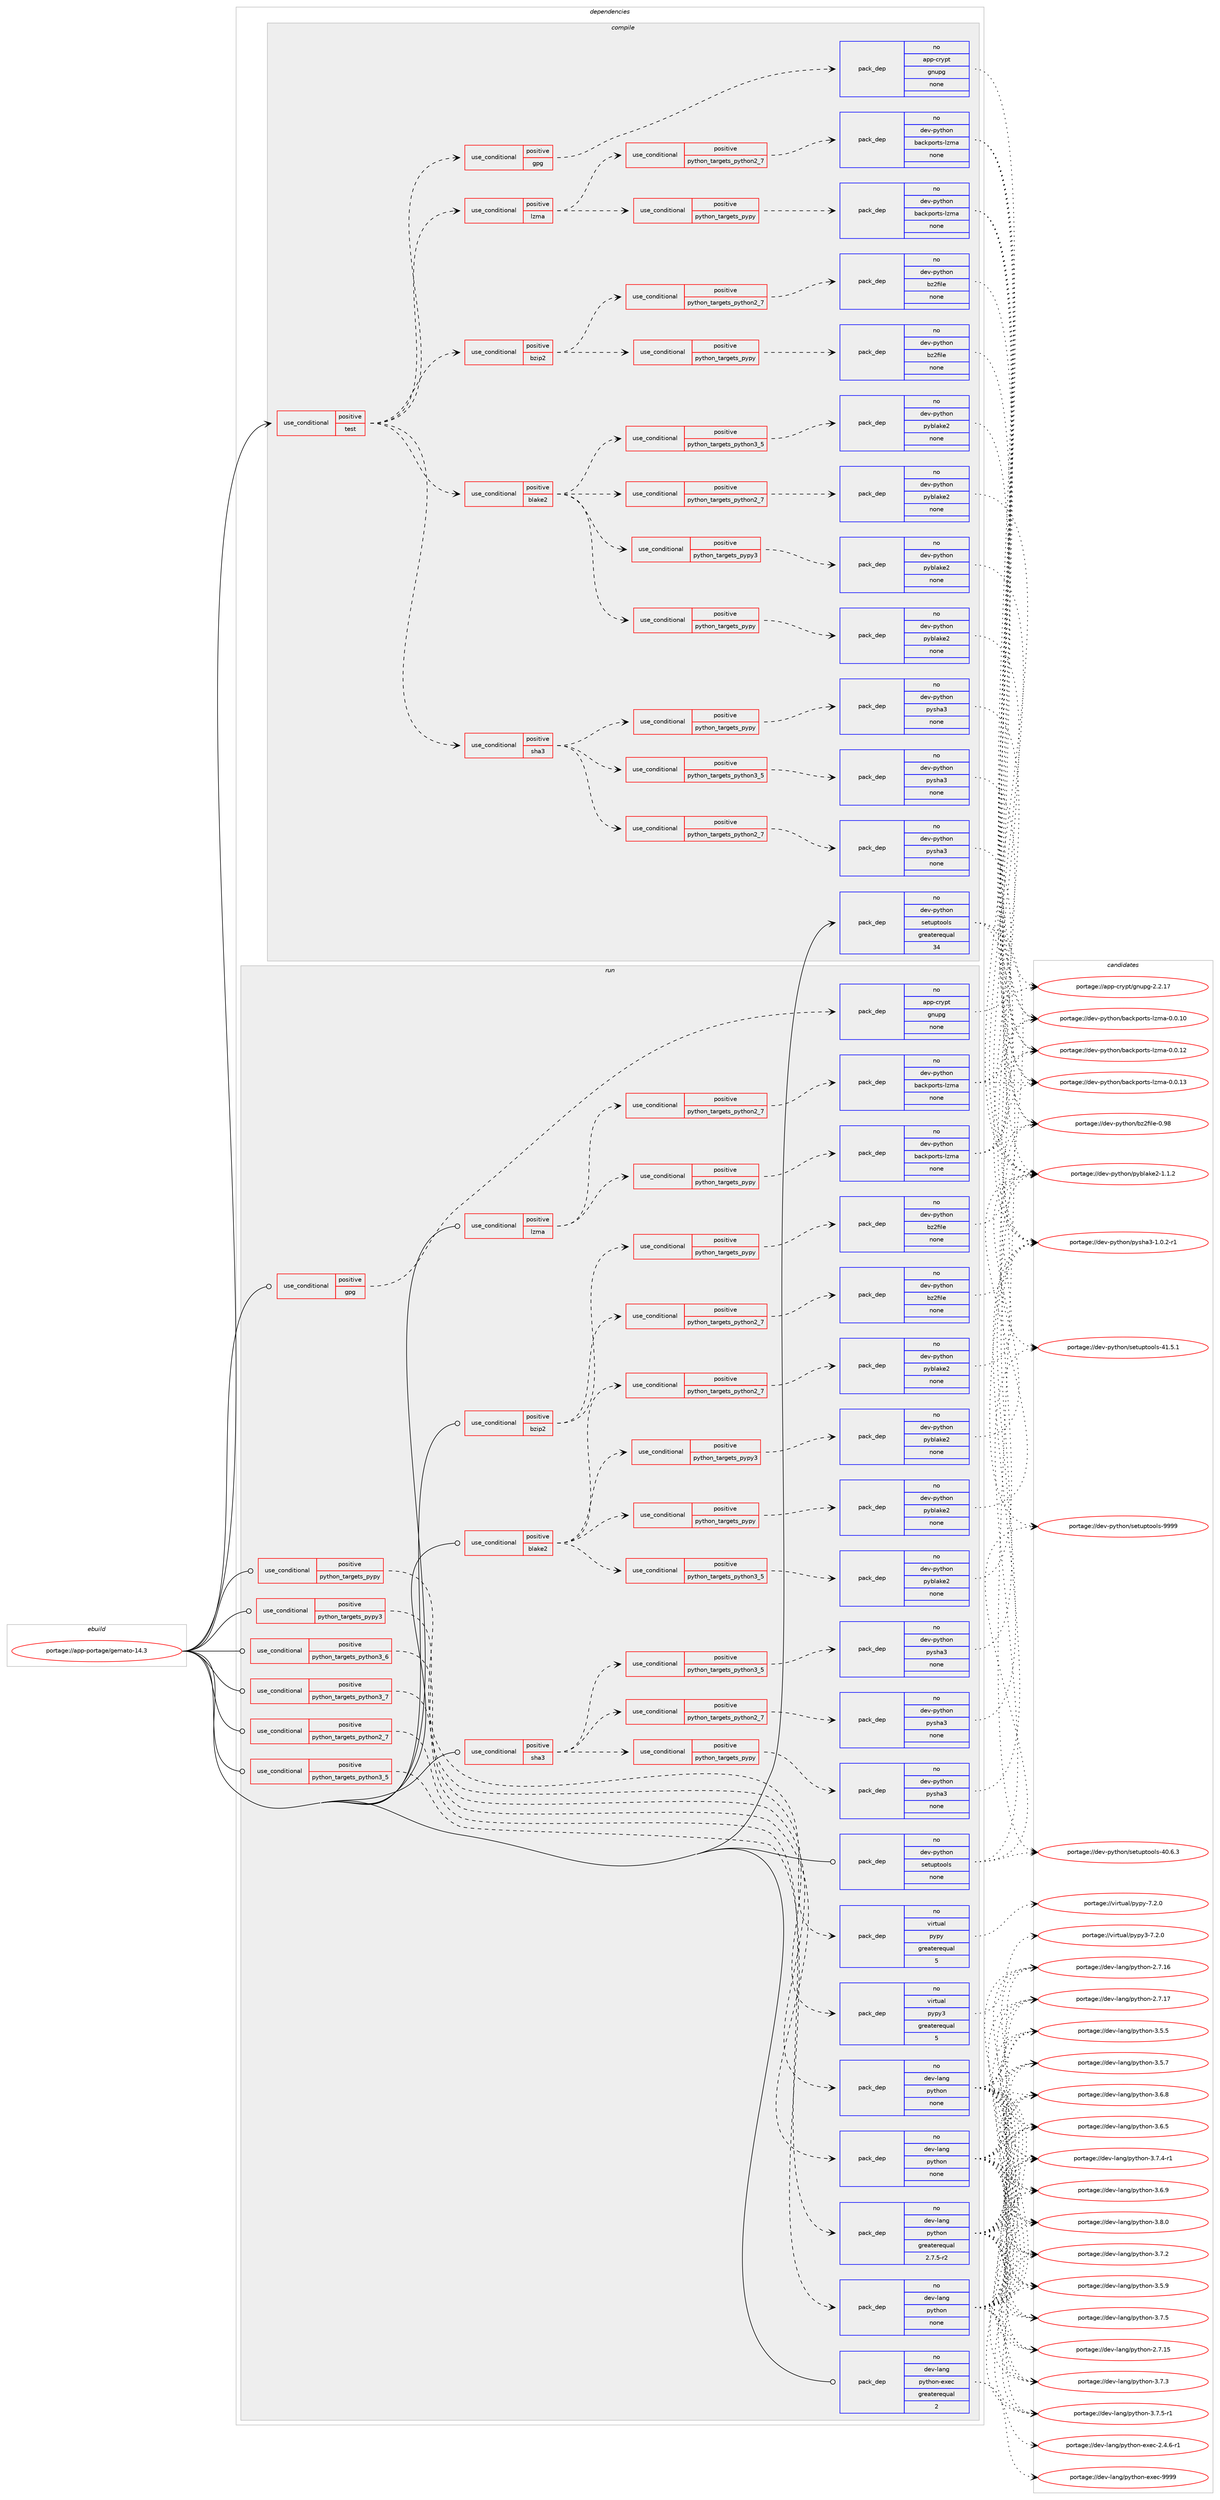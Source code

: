 digraph prolog {

# *************
# Graph options
# *************

newrank=true;
concentrate=true;
compound=true;
graph [rankdir=LR,fontname=Helvetica,fontsize=10,ranksep=1.5];#, ranksep=2.5, nodesep=0.2];
edge  [arrowhead=vee];
node  [fontname=Helvetica,fontsize=10];

# **********
# The ebuild
# **********

subgraph cluster_leftcol {
color=gray;
rank=same;
label=<<i>ebuild</i>>;
id [label="portage://app-portage/gemato-14.3", color=red, width=4, href="../app-portage/gemato-14.3.svg"];
}

# ****************
# The dependencies
# ****************

subgraph cluster_midcol {
color=gray;
label=<<i>dependencies</i>>;
subgraph cluster_compile {
fillcolor="#eeeeee";
style=filled;
label=<<i>compile</i>>;
subgraph cond10047 {
dependency41013 [label=<<TABLE BORDER="0" CELLBORDER="1" CELLSPACING="0" CELLPADDING="4"><TR><TD ROWSPAN="3" CELLPADDING="10">use_conditional</TD></TR><TR><TD>positive</TD></TR><TR><TD>test</TD></TR></TABLE>>, shape=none, color=red];
subgraph cond10048 {
dependency41014 [label=<<TABLE BORDER="0" CELLBORDER="1" CELLSPACING="0" CELLPADDING="4"><TR><TD ROWSPAN="3" CELLPADDING="10">use_conditional</TD></TR><TR><TD>positive</TD></TR><TR><TD>blake2</TD></TR></TABLE>>, shape=none, color=red];
subgraph cond10049 {
dependency41015 [label=<<TABLE BORDER="0" CELLBORDER="1" CELLSPACING="0" CELLPADDING="4"><TR><TD ROWSPAN="3" CELLPADDING="10">use_conditional</TD></TR><TR><TD>positive</TD></TR><TR><TD>python_targets_pypy</TD></TR></TABLE>>, shape=none, color=red];
subgraph pack30285 {
dependency41016 [label=<<TABLE BORDER="0" CELLBORDER="1" CELLSPACING="0" CELLPADDING="4" WIDTH="220"><TR><TD ROWSPAN="6" CELLPADDING="30">pack_dep</TD></TR><TR><TD WIDTH="110">no</TD></TR><TR><TD>dev-python</TD></TR><TR><TD>pyblake2</TD></TR><TR><TD>none</TD></TR><TR><TD></TD></TR></TABLE>>, shape=none, color=blue];
}
dependency41015:e -> dependency41016:w [weight=20,style="dashed",arrowhead="vee"];
}
dependency41014:e -> dependency41015:w [weight=20,style="dashed",arrowhead="vee"];
subgraph cond10050 {
dependency41017 [label=<<TABLE BORDER="0" CELLBORDER="1" CELLSPACING="0" CELLPADDING="4"><TR><TD ROWSPAN="3" CELLPADDING="10">use_conditional</TD></TR><TR><TD>positive</TD></TR><TR><TD>python_targets_pypy3</TD></TR></TABLE>>, shape=none, color=red];
subgraph pack30286 {
dependency41018 [label=<<TABLE BORDER="0" CELLBORDER="1" CELLSPACING="0" CELLPADDING="4" WIDTH="220"><TR><TD ROWSPAN="6" CELLPADDING="30">pack_dep</TD></TR><TR><TD WIDTH="110">no</TD></TR><TR><TD>dev-python</TD></TR><TR><TD>pyblake2</TD></TR><TR><TD>none</TD></TR><TR><TD></TD></TR></TABLE>>, shape=none, color=blue];
}
dependency41017:e -> dependency41018:w [weight=20,style="dashed",arrowhead="vee"];
}
dependency41014:e -> dependency41017:w [weight=20,style="dashed",arrowhead="vee"];
subgraph cond10051 {
dependency41019 [label=<<TABLE BORDER="0" CELLBORDER="1" CELLSPACING="0" CELLPADDING="4"><TR><TD ROWSPAN="3" CELLPADDING="10">use_conditional</TD></TR><TR><TD>positive</TD></TR><TR><TD>python_targets_python2_7</TD></TR></TABLE>>, shape=none, color=red];
subgraph pack30287 {
dependency41020 [label=<<TABLE BORDER="0" CELLBORDER="1" CELLSPACING="0" CELLPADDING="4" WIDTH="220"><TR><TD ROWSPAN="6" CELLPADDING="30">pack_dep</TD></TR><TR><TD WIDTH="110">no</TD></TR><TR><TD>dev-python</TD></TR><TR><TD>pyblake2</TD></TR><TR><TD>none</TD></TR><TR><TD></TD></TR></TABLE>>, shape=none, color=blue];
}
dependency41019:e -> dependency41020:w [weight=20,style="dashed",arrowhead="vee"];
}
dependency41014:e -> dependency41019:w [weight=20,style="dashed",arrowhead="vee"];
subgraph cond10052 {
dependency41021 [label=<<TABLE BORDER="0" CELLBORDER="1" CELLSPACING="0" CELLPADDING="4"><TR><TD ROWSPAN="3" CELLPADDING="10">use_conditional</TD></TR><TR><TD>positive</TD></TR><TR><TD>python_targets_python3_5</TD></TR></TABLE>>, shape=none, color=red];
subgraph pack30288 {
dependency41022 [label=<<TABLE BORDER="0" CELLBORDER="1" CELLSPACING="0" CELLPADDING="4" WIDTH="220"><TR><TD ROWSPAN="6" CELLPADDING="30">pack_dep</TD></TR><TR><TD WIDTH="110">no</TD></TR><TR><TD>dev-python</TD></TR><TR><TD>pyblake2</TD></TR><TR><TD>none</TD></TR><TR><TD></TD></TR></TABLE>>, shape=none, color=blue];
}
dependency41021:e -> dependency41022:w [weight=20,style="dashed",arrowhead="vee"];
}
dependency41014:e -> dependency41021:w [weight=20,style="dashed",arrowhead="vee"];
}
dependency41013:e -> dependency41014:w [weight=20,style="dashed",arrowhead="vee"];
subgraph cond10053 {
dependency41023 [label=<<TABLE BORDER="0" CELLBORDER="1" CELLSPACING="0" CELLPADDING="4"><TR><TD ROWSPAN="3" CELLPADDING="10">use_conditional</TD></TR><TR><TD>positive</TD></TR><TR><TD>bzip2</TD></TR></TABLE>>, shape=none, color=red];
subgraph cond10054 {
dependency41024 [label=<<TABLE BORDER="0" CELLBORDER="1" CELLSPACING="0" CELLPADDING="4"><TR><TD ROWSPAN="3" CELLPADDING="10">use_conditional</TD></TR><TR><TD>positive</TD></TR><TR><TD>python_targets_pypy</TD></TR></TABLE>>, shape=none, color=red];
subgraph pack30289 {
dependency41025 [label=<<TABLE BORDER="0" CELLBORDER="1" CELLSPACING="0" CELLPADDING="4" WIDTH="220"><TR><TD ROWSPAN="6" CELLPADDING="30">pack_dep</TD></TR><TR><TD WIDTH="110">no</TD></TR><TR><TD>dev-python</TD></TR><TR><TD>bz2file</TD></TR><TR><TD>none</TD></TR><TR><TD></TD></TR></TABLE>>, shape=none, color=blue];
}
dependency41024:e -> dependency41025:w [weight=20,style="dashed",arrowhead="vee"];
}
dependency41023:e -> dependency41024:w [weight=20,style="dashed",arrowhead="vee"];
subgraph cond10055 {
dependency41026 [label=<<TABLE BORDER="0" CELLBORDER="1" CELLSPACING="0" CELLPADDING="4"><TR><TD ROWSPAN="3" CELLPADDING="10">use_conditional</TD></TR><TR><TD>positive</TD></TR><TR><TD>python_targets_python2_7</TD></TR></TABLE>>, shape=none, color=red];
subgraph pack30290 {
dependency41027 [label=<<TABLE BORDER="0" CELLBORDER="1" CELLSPACING="0" CELLPADDING="4" WIDTH="220"><TR><TD ROWSPAN="6" CELLPADDING="30">pack_dep</TD></TR><TR><TD WIDTH="110">no</TD></TR><TR><TD>dev-python</TD></TR><TR><TD>bz2file</TD></TR><TR><TD>none</TD></TR><TR><TD></TD></TR></TABLE>>, shape=none, color=blue];
}
dependency41026:e -> dependency41027:w [weight=20,style="dashed",arrowhead="vee"];
}
dependency41023:e -> dependency41026:w [weight=20,style="dashed",arrowhead="vee"];
}
dependency41013:e -> dependency41023:w [weight=20,style="dashed",arrowhead="vee"];
subgraph cond10056 {
dependency41028 [label=<<TABLE BORDER="0" CELLBORDER="1" CELLSPACING="0" CELLPADDING="4"><TR><TD ROWSPAN="3" CELLPADDING="10">use_conditional</TD></TR><TR><TD>positive</TD></TR><TR><TD>gpg</TD></TR></TABLE>>, shape=none, color=red];
subgraph pack30291 {
dependency41029 [label=<<TABLE BORDER="0" CELLBORDER="1" CELLSPACING="0" CELLPADDING="4" WIDTH="220"><TR><TD ROWSPAN="6" CELLPADDING="30">pack_dep</TD></TR><TR><TD WIDTH="110">no</TD></TR><TR><TD>app-crypt</TD></TR><TR><TD>gnupg</TD></TR><TR><TD>none</TD></TR><TR><TD></TD></TR></TABLE>>, shape=none, color=blue];
}
dependency41028:e -> dependency41029:w [weight=20,style="dashed",arrowhead="vee"];
}
dependency41013:e -> dependency41028:w [weight=20,style="dashed",arrowhead="vee"];
subgraph cond10057 {
dependency41030 [label=<<TABLE BORDER="0" CELLBORDER="1" CELLSPACING="0" CELLPADDING="4"><TR><TD ROWSPAN="3" CELLPADDING="10">use_conditional</TD></TR><TR><TD>positive</TD></TR><TR><TD>lzma</TD></TR></TABLE>>, shape=none, color=red];
subgraph cond10058 {
dependency41031 [label=<<TABLE BORDER="0" CELLBORDER="1" CELLSPACING="0" CELLPADDING="4"><TR><TD ROWSPAN="3" CELLPADDING="10">use_conditional</TD></TR><TR><TD>positive</TD></TR><TR><TD>python_targets_pypy</TD></TR></TABLE>>, shape=none, color=red];
subgraph pack30292 {
dependency41032 [label=<<TABLE BORDER="0" CELLBORDER="1" CELLSPACING="0" CELLPADDING="4" WIDTH="220"><TR><TD ROWSPAN="6" CELLPADDING="30">pack_dep</TD></TR><TR><TD WIDTH="110">no</TD></TR><TR><TD>dev-python</TD></TR><TR><TD>backports-lzma</TD></TR><TR><TD>none</TD></TR><TR><TD></TD></TR></TABLE>>, shape=none, color=blue];
}
dependency41031:e -> dependency41032:w [weight=20,style="dashed",arrowhead="vee"];
}
dependency41030:e -> dependency41031:w [weight=20,style="dashed",arrowhead="vee"];
subgraph cond10059 {
dependency41033 [label=<<TABLE BORDER="0" CELLBORDER="1" CELLSPACING="0" CELLPADDING="4"><TR><TD ROWSPAN="3" CELLPADDING="10">use_conditional</TD></TR><TR><TD>positive</TD></TR><TR><TD>python_targets_python2_7</TD></TR></TABLE>>, shape=none, color=red];
subgraph pack30293 {
dependency41034 [label=<<TABLE BORDER="0" CELLBORDER="1" CELLSPACING="0" CELLPADDING="4" WIDTH="220"><TR><TD ROWSPAN="6" CELLPADDING="30">pack_dep</TD></TR><TR><TD WIDTH="110">no</TD></TR><TR><TD>dev-python</TD></TR><TR><TD>backports-lzma</TD></TR><TR><TD>none</TD></TR><TR><TD></TD></TR></TABLE>>, shape=none, color=blue];
}
dependency41033:e -> dependency41034:w [weight=20,style="dashed",arrowhead="vee"];
}
dependency41030:e -> dependency41033:w [weight=20,style="dashed",arrowhead="vee"];
}
dependency41013:e -> dependency41030:w [weight=20,style="dashed",arrowhead="vee"];
subgraph cond10060 {
dependency41035 [label=<<TABLE BORDER="0" CELLBORDER="1" CELLSPACING="0" CELLPADDING="4"><TR><TD ROWSPAN="3" CELLPADDING="10">use_conditional</TD></TR><TR><TD>positive</TD></TR><TR><TD>sha3</TD></TR></TABLE>>, shape=none, color=red];
subgraph cond10061 {
dependency41036 [label=<<TABLE BORDER="0" CELLBORDER="1" CELLSPACING="0" CELLPADDING="4"><TR><TD ROWSPAN="3" CELLPADDING="10">use_conditional</TD></TR><TR><TD>positive</TD></TR><TR><TD>python_targets_pypy</TD></TR></TABLE>>, shape=none, color=red];
subgraph pack30294 {
dependency41037 [label=<<TABLE BORDER="0" CELLBORDER="1" CELLSPACING="0" CELLPADDING="4" WIDTH="220"><TR><TD ROWSPAN="6" CELLPADDING="30">pack_dep</TD></TR><TR><TD WIDTH="110">no</TD></TR><TR><TD>dev-python</TD></TR><TR><TD>pysha3</TD></TR><TR><TD>none</TD></TR><TR><TD></TD></TR></TABLE>>, shape=none, color=blue];
}
dependency41036:e -> dependency41037:w [weight=20,style="dashed",arrowhead="vee"];
}
dependency41035:e -> dependency41036:w [weight=20,style="dashed",arrowhead="vee"];
subgraph cond10062 {
dependency41038 [label=<<TABLE BORDER="0" CELLBORDER="1" CELLSPACING="0" CELLPADDING="4"><TR><TD ROWSPAN="3" CELLPADDING="10">use_conditional</TD></TR><TR><TD>positive</TD></TR><TR><TD>python_targets_python2_7</TD></TR></TABLE>>, shape=none, color=red];
subgraph pack30295 {
dependency41039 [label=<<TABLE BORDER="0" CELLBORDER="1" CELLSPACING="0" CELLPADDING="4" WIDTH="220"><TR><TD ROWSPAN="6" CELLPADDING="30">pack_dep</TD></TR><TR><TD WIDTH="110">no</TD></TR><TR><TD>dev-python</TD></TR><TR><TD>pysha3</TD></TR><TR><TD>none</TD></TR><TR><TD></TD></TR></TABLE>>, shape=none, color=blue];
}
dependency41038:e -> dependency41039:w [weight=20,style="dashed",arrowhead="vee"];
}
dependency41035:e -> dependency41038:w [weight=20,style="dashed",arrowhead="vee"];
subgraph cond10063 {
dependency41040 [label=<<TABLE BORDER="0" CELLBORDER="1" CELLSPACING="0" CELLPADDING="4"><TR><TD ROWSPAN="3" CELLPADDING="10">use_conditional</TD></TR><TR><TD>positive</TD></TR><TR><TD>python_targets_python3_5</TD></TR></TABLE>>, shape=none, color=red];
subgraph pack30296 {
dependency41041 [label=<<TABLE BORDER="0" CELLBORDER="1" CELLSPACING="0" CELLPADDING="4" WIDTH="220"><TR><TD ROWSPAN="6" CELLPADDING="30">pack_dep</TD></TR><TR><TD WIDTH="110">no</TD></TR><TR><TD>dev-python</TD></TR><TR><TD>pysha3</TD></TR><TR><TD>none</TD></TR><TR><TD></TD></TR></TABLE>>, shape=none, color=blue];
}
dependency41040:e -> dependency41041:w [weight=20,style="dashed",arrowhead="vee"];
}
dependency41035:e -> dependency41040:w [weight=20,style="dashed",arrowhead="vee"];
}
dependency41013:e -> dependency41035:w [weight=20,style="dashed",arrowhead="vee"];
}
id:e -> dependency41013:w [weight=20,style="solid",arrowhead="vee"];
subgraph pack30297 {
dependency41042 [label=<<TABLE BORDER="0" CELLBORDER="1" CELLSPACING="0" CELLPADDING="4" WIDTH="220"><TR><TD ROWSPAN="6" CELLPADDING="30">pack_dep</TD></TR><TR><TD WIDTH="110">no</TD></TR><TR><TD>dev-python</TD></TR><TR><TD>setuptools</TD></TR><TR><TD>greaterequal</TD></TR><TR><TD>34</TD></TR></TABLE>>, shape=none, color=blue];
}
id:e -> dependency41042:w [weight=20,style="solid",arrowhead="vee"];
}
subgraph cluster_compileandrun {
fillcolor="#eeeeee";
style=filled;
label=<<i>compile and run</i>>;
}
subgraph cluster_run {
fillcolor="#eeeeee";
style=filled;
label=<<i>run</i>>;
subgraph cond10064 {
dependency41043 [label=<<TABLE BORDER="0" CELLBORDER="1" CELLSPACING="0" CELLPADDING="4"><TR><TD ROWSPAN="3" CELLPADDING="10">use_conditional</TD></TR><TR><TD>positive</TD></TR><TR><TD>blake2</TD></TR></TABLE>>, shape=none, color=red];
subgraph cond10065 {
dependency41044 [label=<<TABLE BORDER="0" CELLBORDER="1" CELLSPACING="0" CELLPADDING="4"><TR><TD ROWSPAN="3" CELLPADDING="10">use_conditional</TD></TR><TR><TD>positive</TD></TR><TR><TD>python_targets_pypy</TD></TR></TABLE>>, shape=none, color=red];
subgraph pack30298 {
dependency41045 [label=<<TABLE BORDER="0" CELLBORDER="1" CELLSPACING="0" CELLPADDING="4" WIDTH="220"><TR><TD ROWSPAN="6" CELLPADDING="30">pack_dep</TD></TR><TR><TD WIDTH="110">no</TD></TR><TR><TD>dev-python</TD></TR><TR><TD>pyblake2</TD></TR><TR><TD>none</TD></TR><TR><TD></TD></TR></TABLE>>, shape=none, color=blue];
}
dependency41044:e -> dependency41045:w [weight=20,style="dashed",arrowhead="vee"];
}
dependency41043:e -> dependency41044:w [weight=20,style="dashed",arrowhead="vee"];
subgraph cond10066 {
dependency41046 [label=<<TABLE BORDER="0" CELLBORDER="1" CELLSPACING="0" CELLPADDING="4"><TR><TD ROWSPAN="3" CELLPADDING="10">use_conditional</TD></TR><TR><TD>positive</TD></TR><TR><TD>python_targets_pypy3</TD></TR></TABLE>>, shape=none, color=red];
subgraph pack30299 {
dependency41047 [label=<<TABLE BORDER="0" CELLBORDER="1" CELLSPACING="0" CELLPADDING="4" WIDTH="220"><TR><TD ROWSPAN="6" CELLPADDING="30">pack_dep</TD></TR><TR><TD WIDTH="110">no</TD></TR><TR><TD>dev-python</TD></TR><TR><TD>pyblake2</TD></TR><TR><TD>none</TD></TR><TR><TD></TD></TR></TABLE>>, shape=none, color=blue];
}
dependency41046:e -> dependency41047:w [weight=20,style="dashed",arrowhead="vee"];
}
dependency41043:e -> dependency41046:w [weight=20,style="dashed",arrowhead="vee"];
subgraph cond10067 {
dependency41048 [label=<<TABLE BORDER="0" CELLBORDER="1" CELLSPACING="0" CELLPADDING="4"><TR><TD ROWSPAN="3" CELLPADDING="10">use_conditional</TD></TR><TR><TD>positive</TD></TR><TR><TD>python_targets_python2_7</TD></TR></TABLE>>, shape=none, color=red];
subgraph pack30300 {
dependency41049 [label=<<TABLE BORDER="0" CELLBORDER="1" CELLSPACING="0" CELLPADDING="4" WIDTH="220"><TR><TD ROWSPAN="6" CELLPADDING="30">pack_dep</TD></TR><TR><TD WIDTH="110">no</TD></TR><TR><TD>dev-python</TD></TR><TR><TD>pyblake2</TD></TR><TR><TD>none</TD></TR><TR><TD></TD></TR></TABLE>>, shape=none, color=blue];
}
dependency41048:e -> dependency41049:w [weight=20,style="dashed",arrowhead="vee"];
}
dependency41043:e -> dependency41048:w [weight=20,style="dashed",arrowhead="vee"];
subgraph cond10068 {
dependency41050 [label=<<TABLE BORDER="0" CELLBORDER="1" CELLSPACING="0" CELLPADDING="4"><TR><TD ROWSPAN="3" CELLPADDING="10">use_conditional</TD></TR><TR><TD>positive</TD></TR><TR><TD>python_targets_python3_5</TD></TR></TABLE>>, shape=none, color=red];
subgraph pack30301 {
dependency41051 [label=<<TABLE BORDER="0" CELLBORDER="1" CELLSPACING="0" CELLPADDING="4" WIDTH="220"><TR><TD ROWSPAN="6" CELLPADDING="30">pack_dep</TD></TR><TR><TD WIDTH="110">no</TD></TR><TR><TD>dev-python</TD></TR><TR><TD>pyblake2</TD></TR><TR><TD>none</TD></TR><TR><TD></TD></TR></TABLE>>, shape=none, color=blue];
}
dependency41050:e -> dependency41051:w [weight=20,style="dashed",arrowhead="vee"];
}
dependency41043:e -> dependency41050:w [weight=20,style="dashed",arrowhead="vee"];
}
id:e -> dependency41043:w [weight=20,style="solid",arrowhead="odot"];
subgraph cond10069 {
dependency41052 [label=<<TABLE BORDER="0" CELLBORDER="1" CELLSPACING="0" CELLPADDING="4"><TR><TD ROWSPAN="3" CELLPADDING="10">use_conditional</TD></TR><TR><TD>positive</TD></TR><TR><TD>bzip2</TD></TR></TABLE>>, shape=none, color=red];
subgraph cond10070 {
dependency41053 [label=<<TABLE BORDER="0" CELLBORDER="1" CELLSPACING="0" CELLPADDING="4"><TR><TD ROWSPAN="3" CELLPADDING="10">use_conditional</TD></TR><TR><TD>positive</TD></TR><TR><TD>python_targets_pypy</TD></TR></TABLE>>, shape=none, color=red];
subgraph pack30302 {
dependency41054 [label=<<TABLE BORDER="0" CELLBORDER="1" CELLSPACING="0" CELLPADDING="4" WIDTH="220"><TR><TD ROWSPAN="6" CELLPADDING="30">pack_dep</TD></TR><TR><TD WIDTH="110">no</TD></TR><TR><TD>dev-python</TD></TR><TR><TD>bz2file</TD></TR><TR><TD>none</TD></TR><TR><TD></TD></TR></TABLE>>, shape=none, color=blue];
}
dependency41053:e -> dependency41054:w [weight=20,style="dashed",arrowhead="vee"];
}
dependency41052:e -> dependency41053:w [weight=20,style="dashed",arrowhead="vee"];
subgraph cond10071 {
dependency41055 [label=<<TABLE BORDER="0" CELLBORDER="1" CELLSPACING="0" CELLPADDING="4"><TR><TD ROWSPAN="3" CELLPADDING="10">use_conditional</TD></TR><TR><TD>positive</TD></TR><TR><TD>python_targets_python2_7</TD></TR></TABLE>>, shape=none, color=red];
subgraph pack30303 {
dependency41056 [label=<<TABLE BORDER="0" CELLBORDER="1" CELLSPACING="0" CELLPADDING="4" WIDTH="220"><TR><TD ROWSPAN="6" CELLPADDING="30">pack_dep</TD></TR><TR><TD WIDTH="110">no</TD></TR><TR><TD>dev-python</TD></TR><TR><TD>bz2file</TD></TR><TR><TD>none</TD></TR><TR><TD></TD></TR></TABLE>>, shape=none, color=blue];
}
dependency41055:e -> dependency41056:w [weight=20,style="dashed",arrowhead="vee"];
}
dependency41052:e -> dependency41055:w [weight=20,style="dashed",arrowhead="vee"];
}
id:e -> dependency41052:w [weight=20,style="solid",arrowhead="odot"];
subgraph cond10072 {
dependency41057 [label=<<TABLE BORDER="0" CELLBORDER="1" CELLSPACING="0" CELLPADDING="4"><TR><TD ROWSPAN="3" CELLPADDING="10">use_conditional</TD></TR><TR><TD>positive</TD></TR><TR><TD>gpg</TD></TR></TABLE>>, shape=none, color=red];
subgraph pack30304 {
dependency41058 [label=<<TABLE BORDER="0" CELLBORDER="1" CELLSPACING="0" CELLPADDING="4" WIDTH="220"><TR><TD ROWSPAN="6" CELLPADDING="30">pack_dep</TD></TR><TR><TD WIDTH="110">no</TD></TR><TR><TD>app-crypt</TD></TR><TR><TD>gnupg</TD></TR><TR><TD>none</TD></TR><TR><TD></TD></TR></TABLE>>, shape=none, color=blue];
}
dependency41057:e -> dependency41058:w [weight=20,style="dashed",arrowhead="vee"];
}
id:e -> dependency41057:w [weight=20,style="solid",arrowhead="odot"];
subgraph cond10073 {
dependency41059 [label=<<TABLE BORDER="0" CELLBORDER="1" CELLSPACING="0" CELLPADDING="4"><TR><TD ROWSPAN="3" CELLPADDING="10">use_conditional</TD></TR><TR><TD>positive</TD></TR><TR><TD>lzma</TD></TR></TABLE>>, shape=none, color=red];
subgraph cond10074 {
dependency41060 [label=<<TABLE BORDER="0" CELLBORDER="1" CELLSPACING="0" CELLPADDING="4"><TR><TD ROWSPAN="3" CELLPADDING="10">use_conditional</TD></TR><TR><TD>positive</TD></TR><TR><TD>python_targets_pypy</TD></TR></TABLE>>, shape=none, color=red];
subgraph pack30305 {
dependency41061 [label=<<TABLE BORDER="0" CELLBORDER="1" CELLSPACING="0" CELLPADDING="4" WIDTH="220"><TR><TD ROWSPAN="6" CELLPADDING="30">pack_dep</TD></TR><TR><TD WIDTH="110">no</TD></TR><TR><TD>dev-python</TD></TR><TR><TD>backports-lzma</TD></TR><TR><TD>none</TD></TR><TR><TD></TD></TR></TABLE>>, shape=none, color=blue];
}
dependency41060:e -> dependency41061:w [weight=20,style="dashed",arrowhead="vee"];
}
dependency41059:e -> dependency41060:w [weight=20,style="dashed",arrowhead="vee"];
subgraph cond10075 {
dependency41062 [label=<<TABLE BORDER="0" CELLBORDER="1" CELLSPACING="0" CELLPADDING="4"><TR><TD ROWSPAN="3" CELLPADDING="10">use_conditional</TD></TR><TR><TD>positive</TD></TR><TR><TD>python_targets_python2_7</TD></TR></TABLE>>, shape=none, color=red];
subgraph pack30306 {
dependency41063 [label=<<TABLE BORDER="0" CELLBORDER="1" CELLSPACING="0" CELLPADDING="4" WIDTH="220"><TR><TD ROWSPAN="6" CELLPADDING="30">pack_dep</TD></TR><TR><TD WIDTH="110">no</TD></TR><TR><TD>dev-python</TD></TR><TR><TD>backports-lzma</TD></TR><TR><TD>none</TD></TR><TR><TD></TD></TR></TABLE>>, shape=none, color=blue];
}
dependency41062:e -> dependency41063:w [weight=20,style="dashed",arrowhead="vee"];
}
dependency41059:e -> dependency41062:w [weight=20,style="dashed",arrowhead="vee"];
}
id:e -> dependency41059:w [weight=20,style="solid",arrowhead="odot"];
subgraph cond10076 {
dependency41064 [label=<<TABLE BORDER="0" CELLBORDER="1" CELLSPACING="0" CELLPADDING="4"><TR><TD ROWSPAN="3" CELLPADDING="10">use_conditional</TD></TR><TR><TD>positive</TD></TR><TR><TD>python_targets_pypy</TD></TR></TABLE>>, shape=none, color=red];
subgraph pack30307 {
dependency41065 [label=<<TABLE BORDER="0" CELLBORDER="1" CELLSPACING="0" CELLPADDING="4" WIDTH="220"><TR><TD ROWSPAN="6" CELLPADDING="30">pack_dep</TD></TR><TR><TD WIDTH="110">no</TD></TR><TR><TD>virtual</TD></TR><TR><TD>pypy</TD></TR><TR><TD>greaterequal</TD></TR><TR><TD>5</TD></TR></TABLE>>, shape=none, color=blue];
}
dependency41064:e -> dependency41065:w [weight=20,style="dashed",arrowhead="vee"];
}
id:e -> dependency41064:w [weight=20,style="solid",arrowhead="odot"];
subgraph cond10077 {
dependency41066 [label=<<TABLE BORDER="0" CELLBORDER="1" CELLSPACING="0" CELLPADDING="4"><TR><TD ROWSPAN="3" CELLPADDING="10">use_conditional</TD></TR><TR><TD>positive</TD></TR><TR><TD>python_targets_pypy3</TD></TR></TABLE>>, shape=none, color=red];
subgraph pack30308 {
dependency41067 [label=<<TABLE BORDER="0" CELLBORDER="1" CELLSPACING="0" CELLPADDING="4" WIDTH="220"><TR><TD ROWSPAN="6" CELLPADDING="30">pack_dep</TD></TR><TR><TD WIDTH="110">no</TD></TR><TR><TD>virtual</TD></TR><TR><TD>pypy3</TD></TR><TR><TD>greaterequal</TD></TR><TR><TD>5</TD></TR></TABLE>>, shape=none, color=blue];
}
dependency41066:e -> dependency41067:w [weight=20,style="dashed",arrowhead="vee"];
}
id:e -> dependency41066:w [weight=20,style="solid",arrowhead="odot"];
subgraph cond10078 {
dependency41068 [label=<<TABLE BORDER="0" CELLBORDER="1" CELLSPACING="0" CELLPADDING="4"><TR><TD ROWSPAN="3" CELLPADDING="10">use_conditional</TD></TR><TR><TD>positive</TD></TR><TR><TD>python_targets_python2_7</TD></TR></TABLE>>, shape=none, color=red];
subgraph pack30309 {
dependency41069 [label=<<TABLE BORDER="0" CELLBORDER="1" CELLSPACING="0" CELLPADDING="4" WIDTH="220"><TR><TD ROWSPAN="6" CELLPADDING="30">pack_dep</TD></TR><TR><TD WIDTH="110">no</TD></TR><TR><TD>dev-lang</TD></TR><TR><TD>python</TD></TR><TR><TD>greaterequal</TD></TR><TR><TD>2.7.5-r2</TD></TR></TABLE>>, shape=none, color=blue];
}
dependency41068:e -> dependency41069:w [weight=20,style="dashed",arrowhead="vee"];
}
id:e -> dependency41068:w [weight=20,style="solid",arrowhead="odot"];
subgraph cond10079 {
dependency41070 [label=<<TABLE BORDER="0" CELLBORDER="1" CELLSPACING="0" CELLPADDING="4"><TR><TD ROWSPAN="3" CELLPADDING="10">use_conditional</TD></TR><TR><TD>positive</TD></TR><TR><TD>python_targets_python3_5</TD></TR></TABLE>>, shape=none, color=red];
subgraph pack30310 {
dependency41071 [label=<<TABLE BORDER="0" CELLBORDER="1" CELLSPACING="0" CELLPADDING="4" WIDTH="220"><TR><TD ROWSPAN="6" CELLPADDING="30">pack_dep</TD></TR><TR><TD WIDTH="110">no</TD></TR><TR><TD>dev-lang</TD></TR><TR><TD>python</TD></TR><TR><TD>none</TD></TR><TR><TD></TD></TR></TABLE>>, shape=none, color=blue];
}
dependency41070:e -> dependency41071:w [weight=20,style="dashed",arrowhead="vee"];
}
id:e -> dependency41070:w [weight=20,style="solid",arrowhead="odot"];
subgraph cond10080 {
dependency41072 [label=<<TABLE BORDER="0" CELLBORDER="1" CELLSPACING="0" CELLPADDING="4"><TR><TD ROWSPAN="3" CELLPADDING="10">use_conditional</TD></TR><TR><TD>positive</TD></TR><TR><TD>python_targets_python3_6</TD></TR></TABLE>>, shape=none, color=red];
subgraph pack30311 {
dependency41073 [label=<<TABLE BORDER="0" CELLBORDER="1" CELLSPACING="0" CELLPADDING="4" WIDTH="220"><TR><TD ROWSPAN="6" CELLPADDING="30">pack_dep</TD></TR><TR><TD WIDTH="110">no</TD></TR><TR><TD>dev-lang</TD></TR><TR><TD>python</TD></TR><TR><TD>none</TD></TR><TR><TD></TD></TR></TABLE>>, shape=none, color=blue];
}
dependency41072:e -> dependency41073:w [weight=20,style="dashed",arrowhead="vee"];
}
id:e -> dependency41072:w [weight=20,style="solid",arrowhead="odot"];
subgraph cond10081 {
dependency41074 [label=<<TABLE BORDER="0" CELLBORDER="1" CELLSPACING="0" CELLPADDING="4"><TR><TD ROWSPAN="3" CELLPADDING="10">use_conditional</TD></TR><TR><TD>positive</TD></TR><TR><TD>python_targets_python3_7</TD></TR></TABLE>>, shape=none, color=red];
subgraph pack30312 {
dependency41075 [label=<<TABLE BORDER="0" CELLBORDER="1" CELLSPACING="0" CELLPADDING="4" WIDTH="220"><TR><TD ROWSPAN="6" CELLPADDING="30">pack_dep</TD></TR><TR><TD WIDTH="110">no</TD></TR><TR><TD>dev-lang</TD></TR><TR><TD>python</TD></TR><TR><TD>none</TD></TR><TR><TD></TD></TR></TABLE>>, shape=none, color=blue];
}
dependency41074:e -> dependency41075:w [weight=20,style="dashed",arrowhead="vee"];
}
id:e -> dependency41074:w [weight=20,style="solid",arrowhead="odot"];
subgraph cond10082 {
dependency41076 [label=<<TABLE BORDER="0" CELLBORDER="1" CELLSPACING="0" CELLPADDING="4"><TR><TD ROWSPAN="3" CELLPADDING="10">use_conditional</TD></TR><TR><TD>positive</TD></TR><TR><TD>sha3</TD></TR></TABLE>>, shape=none, color=red];
subgraph cond10083 {
dependency41077 [label=<<TABLE BORDER="0" CELLBORDER="1" CELLSPACING="0" CELLPADDING="4"><TR><TD ROWSPAN="3" CELLPADDING="10">use_conditional</TD></TR><TR><TD>positive</TD></TR><TR><TD>python_targets_pypy</TD></TR></TABLE>>, shape=none, color=red];
subgraph pack30313 {
dependency41078 [label=<<TABLE BORDER="0" CELLBORDER="1" CELLSPACING="0" CELLPADDING="4" WIDTH="220"><TR><TD ROWSPAN="6" CELLPADDING="30">pack_dep</TD></TR><TR><TD WIDTH="110">no</TD></TR><TR><TD>dev-python</TD></TR><TR><TD>pysha3</TD></TR><TR><TD>none</TD></TR><TR><TD></TD></TR></TABLE>>, shape=none, color=blue];
}
dependency41077:e -> dependency41078:w [weight=20,style="dashed",arrowhead="vee"];
}
dependency41076:e -> dependency41077:w [weight=20,style="dashed",arrowhead="vee"];
subgraph cond10084 {
dependency41079 [label=<<TABLE BORDER="0" CELLBORDER="1" CELLSPACING="0" CELLPADDING="4"><TR><TD ROWSPAN="3" CELLPADDING="10">use_conditional</TD></TR><TR><TD>positive</TD></TR><TR><TD>python_targets_python2_7</TD></TR></TABLE>>, shape=none, color=red];
subgraph pack30314 {
dependency41080 [label=<<TABLE BORDER="0" CELLBORDER="1" CELLSPACING="0" CELLPADDING="4" WIDTH="220"><TR><TD ROWSPAN="6" CELLPADDING="30">pack_dep</TD></TR><TR><TD WIDTH="110">no</TD></TR><TR><TD>dev-python</TD></TR><TR><TD>pysha3</TD></TR><TR><TD>none</TD></TR><TR><TD></TD></TR></TABLE>>, shape=none, color=blue];
}
dependency41079:e -> dependency41080:w [weight=20,style="dashed",arrowhead="vee"];
}
dependency41076:e -> dependency41079:w [weight=20,style="dashed",arrowhead="vee"];
subgraph cond10085 {
dependency41081 [label=<<TABLE BORDER="0" CELLBORDER="1" CELLSPACING="0" CELLPADDING="4"><TR><TD ROWSPAN="3" CELLPADDING="10">use_conditional</TD></TR><TR><TD>positive</TD></TR><TR><TD>python_targets_python3_5</TD></TR></TABLE>>, shape=none, color=red];
subgraph pack30315 {
dependency41082 [label=<<TABLE BORDER="0" CELLBORDER="1" CELLSPACING="0" CELLPADDING="4" WIDTH="220"><TR><TD ROWSPAN="6" CELLPADDING="30">pack_dep</TD></TR><TR><TD WIDTH="110">no</TD></TR><TR><TD>dev-python</TD></TR><TR><TD>pysha3</TD></TR><TR><TD>none</TD></TR><TR><TD></TD></TR></TABLE>>, shape=none, color=blue];
}
dependency41081:e -> dependency41082:w [weight=20,style="dashed",arrowhead="vee"];
}
dependency41076:e -> dependency41081:w [weight=20,style="dashed",arrowhead="vee"];
}
id:e -> dependency41076:w [weight=20,style="solid",arrowhead="odot"];
subgraph pack30316 {
dependency41083 [label=<<TABLE BORDER="0" CELLBORDER="1" CELLSPACING="0" CELLPADDING="4" WIDTH="220"><TR><TD ROWSPAN="6" CELLPADDING="30">pack_dep</TD></TR><TR><TD WIDTH="110">no</TD></TR><TR><TD>dev-lang</TD></TR><TR><TD>python-exec</TD></TR><TR><TD>greaterequal</TD></TR><TR><TD>2</TD></TR></TABLE>>, shape=none, color=blue];
}
id:e -> dependency41083:w [weight=20,style="solid",arrowhead="odot"];
subgraph pack30317 {
dependency41084 [label=<<TABLE BORDER="0" CELLBORDER="1" CELLSPACING="0" CELLPADDING="4" WIDTH="220"><TR><TD ROWSPAN="6" CELLPADDING="30">pack_dep</TD></TR><TR><TD WIDTH="110">no</TD></TR><TR><TD>dev-python</TD></TR><TR><TD>setuptools</TD></TR><TR><TD>none</TD></TR><TR><TD></TD></TR></TABLE>>, shape=none, color=blue];
}
id:e -> dependency41084:w [weight=20,style="solid",arrowhead="odot"];
}
}

# **************
# The candidates
# **************

subgraph cluster_choices {
rank=same;
color=gray;
label=<<i>candidates</i>>;

subgraph choice30285 {
color=black;
nodesep=1;
choiceportage1001011184511212111610411111047112121981089710710150454946494650 [label="portage://dev-python/pyblake2-1.1.2", color=red, width=4,href="../dev-python/pyblake2-1.1.2.svg"];
dependency41016:e -> choiceportage1001011184511212111610411111047112121981089710710150454946494650:w [style=dotted,weight="100"];
}
subgraph choice30286 {
color=black;
nodesep=1;
choiceportage1001011184511212111610411111047112121981089710710150454946494650 [label="portage://dev-python/pyblake2-1.1.2", color=red, width=4,href="../dev-python/pyblake2-1.1.2.svg"];
dependency41018:e -> choiceportage1001011184511212111610411111047112121981089710710150454946494650:w [style=dotted,weight="100"];
}
subgraph choice30287 {
color=black;
nodesep=1;
choiceportage1001011184511212111610411111047112121981089710710150454946494650 [label="portage://dev-python/pyblake2-1.1.2", color=red, width=4,href="../dev-python/pyblake2-1.1.2.svg"];
dependency41020:e -> choiceportage1001011184511212111610411111047112121981089710710150454946494650:w [style=dotted,weight="100"];
}
subgraph choice30288 {
color=black;
nodesep=1;
choiceportage1001011184511212111610411111047112121981089710710150454946494650 [label="portage://dev-python/pyblake2-1.1.2", color=red, width=4,href="../dev-python/pyblake2-1.1.2.svg"];
dependency41022:e -> choiceportage1001011184511212111610411111047112121981089710710150454946494650:w [style=dotted,weight="100"];
}
subgraph choice30289 {
color=black;
nodesep=1;
choiceportage100101118451121211161041111104798122501021051081014548465756 [label="portage://dev-python/bz2file-0.98", color=red, width=4,href="../dev-python/bz2file-0.98.svg"];
dependency41025:e -> choiceportage100101118451121211161041111104798122501021051081014548465756:w [style=dotted,weight="100"];
}
subgraph choice30290 {
color=black;
nodesep=1;
choiceportage100101118451121211161041111104798122501021051081014548465756 [label="portage://dev-python/bz2file-0.98", color=red, width=4,href="../dev-python/bz2file-0.98.svg"];
dependency41027:e -> choiceportage100101118451121211161041111104798122501021051081014548465756:w [style=dotted,weight="100"];
}
subgraph choice30291 {
color=black;
nodesep=1;
choiceportage9711211245991141211121164710311011711210345504650464955 [label="portage://app-crypt/gnupg-2.2.17", color=red, width=4,href="../app-crypt/gnupg-2.2.17.svg"];
dependency41029:e -> choiceportage9711211245991141211121164710311011711210345504650464955:w [style=dotted,weight="100"];
}
subgraph choice30292 {
color=black;
nodesep=1;
choiceportage1001011184511212111610411111047989799107112111114116115451081221099745484648464948 [label="portage://dev-python/backports-lzma-0.0.10", color=red, width=4,href="../dev-python/backports-lzma-0.0.10.svg"];
choiceportage1001011184511212111610411111047989799107112111114116115451081221099745484648464950 [label="portage://dev-python/backports-lzma-0.0.12", color=red, width=4,href="../dev-python/backports-lzma-0.0.12.svg"];
choiceportage1001011184511212111610411111047989799107112111114116115451081221099745484648464951 [label="portage://dev-python/backports-lzma-0.0.13", color=red, width=4,href="../dev-python/backports-lzma-0.0.13.svg"];
dependency41032:e -> choiceportage1001011184511212111610411111047989799107112111114116115451081221099745484648464948:w [style=dotted,weight="100"];
dependency41032:e -> choiceportage1001011184511212111610411111047989799107112111114116115451081221099745484648464950:w [style=dotted,weight="100"];
dependency41032:e -> choiceportage1001011184511212111610411111047989799107112111114116115451081221099745484648464951:w [style=dotted,weight="100"];
}
subgraph choice30293 {
color=black;
nodesep=1;
choiceportage1001011184511212111610411111047989799107112111114116115451081221099745484648464948 [label="portage://dev-python/backports-lzma-0.0.10", color=red, width=4,href="../dev-python/backports-lzma-0.0.10.svg"];
choiceportage1001011184511212111610411111047989799107112111114116115451081221099745484648464950 [label="portage://dev-python/backports-lzma-0.0.12", color=red, width=4,href="../dev-python/backports-lzma-0.0.12.svg"];
choiceportage1001011184511212111610411111047989799107112111114116115451081221099745484648464951 [label="portage://dev-python/backports-lzma-0.0.13", color=red, width=4,href="../dev-python/backports-lzma-0.0.13.svg"];
dependency41034:e -> choiceportage1001011184511212111610411111047989799107112111114116115451081221099745484648464948:w [style=dotted,weight="100"];
dependency41034:e -> choiceportage1001011184511212111610411111047989799107112111114116115451081221099745484648464950:w [style=dotted,weight="100"];
dependency41034:e -> choiceportage1001011184511212111610411111047989799107112111114116115451081221099745484648464951:w [style=dotted,weight="100"];
}
subgraph choice30294 {
color=black;
nodesep=1;
choiceportage100101118451121211161041111104711212111510497514549464846504511449 [label="portage://dev-python/pysha3-1.0.2-r1", color=red, width=4,href="../dev-python/pysha3-1.0.2-r1.svg"];
dependency41037:e -> choiceportage100101118451121211161041111104711212111510497514549464846504511449:w [style=dotted,weight="100"];
}
subgraph choice30295 {
color=black;
nodesep=1;
choiceportage100101118451121211161041111104711212111510497514549464846504511449 [label="portage://dev-python/pysha3-1.0.2-r1", color=red, width=4,href="../dev-python/pysha3-1.0.2-r1.svg"];
dependency41039:e -> choiceportage100101118451121211161041111104711212111510497514549464846504511449:w [style=dotted,weight="100"];
}
subgraph choice30296 {
color=black;
nodesep=1;
choiceportage100101118451121211161041111104711212111510497514549464846504511449 [label="portage://dev-python/pysha3-1.0.2-r1", color=red, width=4,href="../dev-python/pysha3-1.0.2-r1.svg"];
dependency41041:e -> choiceportage100101118451121211161041111104711212111510497514549464846504511449:w [style=dotted,weight="100"];
}
subgraph choice30297 {
color=black;
nodesep=1;
choiceportage100101118451121211161041111104711510111611711211611111110811545524846544651 [label="portage://dev-python/setuptools-40.6.3", color=red, width=4,href="../dev-python/setuptools-40.6.3.svg"];
choiceportage100101118451121211161041111104711510111611711211611111110811545524946534649 [label="portage://dev-python/setuptools-41.5.1", color=red, width=4,href="../dev-python/setuptools-41.5.1.svg"];
choiceportage10010111845112121116104111110471151011161171121161111111081154557575757 [label="portage://dev-python/setuptools-9999", color=red, width=4,href="../dev-python/setuptools-9999.svg"];
dependency41042:e -> choiceportage100101118451121211161041111104711510111611711211611111110811545524846544651:w [style=dotted,weight="100"];
dependency41042:e -> choiceportage100101118451121211161041111104711510111611711211611111110811545524946534649:w [style=dotted,weight="100"];
dependency41042:e -> choiceportage10010111845112121116104111110471151011161171121161111111081154557575757:w [style=dotted,weight="100"];
}
subgraph choice30298 {
color=black;
nodesep=1;
choiceportage1001011184511212111610411111047112121981089710710150454946494650 [label="portage://dev-python/pyblake2-1.1.2", color=red, width=4,href="../dev-python/pyblake2-1.1.2.svg"];
dependency41045:e -> choiceportage1001011184511212111610411111047112121981089710710150454946494650:w [style=dotted,weight="100"];
}
subgraph choice30299 {
color=black;
nodesep=1;
choiceportage1001011184511212111610411111047112121981089710710150454946494650 [label="portage://dev-python/pyblake2-1.1.2", color=red, width=4,href="../dev-python/pyblake2-1.1.2.svg"];
dependency41047:e -> choiceportage1001011184511212111610411111047112121981089710710150454946494650:w [style=dotted,weight="100"];
}
subgraph choice30300 {
color=black;
nodesep=1;
choiceportage1001011184511212111610411111047112121981089710710150454946494650 [label="portage://dev-python/pyblake2-1.1.2", color=red, width=4,href="../dev-python/pyblake2-1.1.2.svg"];
dependency41049:e -> choiceportage1001011184511212111610411111047112121981089710710150454946494650:w [style=dotted,weight="100"];
}
subgraph choice30301 {
color=black;
nodesep=1;
choiceportage1001011184511212111610411111047112121981089710710150454946494650 [label="portage://dev-python/pyblake2-1.1.2", color=red, width=4,href="../dev-python/pyblake2-1.1.2.svg"];
dependency41051:e -> choiceportage1001011184511212111610411111047112121981089710710150454946494650:w [style=dotted,weight="100"];
}
subgraph choice30302 {
color=black;
nodesep=1;
choiceportage100101118451121211161041111104798122501021051081014548465756 [label="portage://dev-python/bz2file-0.98", color=red, width=4,href="../dev-python/bz2file-0.98.svg"];
dependency41054:e -> choiceportage100101118451121211161041111104798122501021051081014548465756:w [style=dotted,weight="100"];
}
subgraph choice30303 {
color=black;
nodesep=1;
choiceportage100101118451121211161041111104798122501021051081014548465756 [label="portage://dev-python/bz2file-0.98", color=red, width=4,href="../dev-python/bz2file-0.98.svg"];
dependency41056:e -> choiceportage100101118451121211161041111104798122501021051081014548465756:w [style=dotted,weight="100"];
}
subgraph choice30304 {
color=black;
nodesep=1;
choiceportage9711211245991141211121164710311011711210345504650464955 [label="portage://app-crypt/gnupg-2.2.17", color=red, width=4,href="../app-crypt/gnupg-2.2.17.svg"];
dependency41058:e -> choiceportage9711211245991141211121164710311011711210345504650464955:w [style=dotted,weight="100"];
}
subgraph choice30305 {
color=black;
nodesep=1;
choiceportage1001011184511212111610411111047989799107112111114116115451081221099745484648464948 [label="portage://dev-python/backports-lzma-0.0.10", color=red, width=4,href="../dev-python/backports-lzma-0.0.10.svg"];
choiceportage1001011184511212111610411111047989799107112111114116115451081221099745484648464950 [label="portage://dev-python/backports-lzma-0.0.12", color=red, width=4,href="../dev-python/backports-lzma-0.0.12.svg"];
choiceportage1001011184511212111610411111047989799107112111114116115451081221099745484648464951 [label="portage://dev-python/backports-lzma-0.0.13", color=red, width=4,href="../dev-python/backports-lzma-0.0.13.svg"];
dependency41061:e -> choiceportage1001011184511212111610411111047989799107112111114116115451081221099745484648464948:w [style=dotted,weight="100"];
dependency41061:e -> choiceportage1001011184511212111610411111047989799107112111114116115451081221099745484648464950:w [style=dotted,weight="100"];
dependency41061:e -> choiceportage1001011184511212111610411111047989799107112111114116115451081221099745484648464951:w [style=dotted,weight="100"];
}
subgraph choice30306 {
color=black;
nodesep=1;
choiceportage1001011184511212111610411111047989799107112111114116115451081221099745484648464948 [label="portage://dev-python/backports-lzma-0.0.10", color=red, width=4,href="../dev-python/backports-lzma-0.0.10.svg"];
choiceportage1001011184511212111610411111047989799107112111114116115451081221099745484648464950 [label="portage://dev-python/backports-lzma-0.0.12", color=red, width=4,href="../dev-python/backports-lzma-0.0.12.svg"];
choiceportage1001011184511212111610411111047989799107112111114116115451081221099745484648464951 [label="portage://dev-python/backports-lzma-0.0.13", color=red, width=4,href="../dev-python/backports-lzma-0.0.13.svg"];
dependency41063:e -> choiceportage1001011184511212111610411111047989799107112111114116115451081221099745484648464948:w [style=dotted,weight="100"];
dependency41063:e -> choiceportage1001011184511212111610411111047989799107112111114116115451081221099745484648464950:w [style=dotted,weight="100"];
dependency41063:e -> choiceportage1001011184511212111610411111047989799107112111114116115451081221099745484648464951:w [style=dotted,weight="100"];
}
subgraph choice30307 {
color=black;
nodesep=1;
choiceportage1181051141161179710847112121112121455546504648 [label="portage://virtual/pypy-7.2.0", color=red, width=4,href="../virtual/pypy-7.2.0.svg"];
dependency41065:e -> choiceportage1181051141161179710847112121112121455546504648:w [style=dotted,weight="100"];
}
subgraph choice30308 {
color=black;
nodesep=1;
choiceportage118105114116117971084711212111212151455546504648 [label="portage://virtual/pypy3-7.2.0", color=red, width=4,href="../virtual/pypy3-7.2.0.svg"];
dependency41067:e -> choiceportage118105114116117971084711212111212151455546504648:w [style=dotted,weight="100"];
}
subgraph choice30309 {
color=black;
nodesep=1;
choiceportage10010111845108971101034711212111610411111045504655464953 [label="portage://dev-lang/python-2.7.15", color=red, width=4,href="../dev-lang/python-2.7.15.svg"];
choiceportage10010111845108971101034711212111610411111045504655464954 [label="portage://dev-lang/python-2.7.16", color=red, width=4,href="../dev-lang/python-2.7.16.svg"];
choiceportage10010111845108971101034711212111610411111045504655464955 [label="portage://dev-lang/python-2.7.17", color=red, width=4,href="../dev-lang/python-2.7.17.svg"];
choiceportage100101118451089711010347112121116104111110455146534653 [label="portage://dev-lang/python-3.5.5", color=red, width=4,href="../dev-lang/python-3.5.5.svg"];
choiceportage100101118451089711010347112121116104111110455146534655 [label="portage://dev-lang/python-3.5.7", color=red, width=4,href="../dev-lang/python-3.5.7.svg"];
choiceportage100101118451089711010347112121116104111110455146534657 [label="portage://dev-lang/python-3.5.9", color=red, width=4,href="../dev-lang/python-3.5.9.svg"];
choiceportage100101118451089711010347112121116104111110455146544653 [label="portage://dev-lang/python-3.6.5", color=red, width=4,href="../dev-lang/python-3.6.5.svg"];
choiceportage100101118451089711010347112121116104111110455146544656 [label="portage://dev-lang/python-3.6.8", color=red, width=4,href="../dev-lang/python-3.6.8.svg"];
choiceportage100101118451089711010347112121116104111110455146544657 [label="portage://dev-lang/python-3.6.9", color=red, width=4,href="../dev-lang/python-3.6.9.svg"];
choiceportage100101118451089711010347112121116104111110455146554650 [label="portage://dev-lang/python-3.7.2", color=red, width=4,href="../dev-lang/python-3.7.2.svg"];
choiceportage100101118451089711010347112121116104111110455146554651 [label="portage://dev-lang/python-3.7.3", color=red, width=4,href="../dev-lang/python-3.7.3.svg"];
choiceportage1001011184510897110103471121211161041111104551465546524511449 [label="portage://dev-lang/python-3.7.4-r1", color=red, width=4,href="../dev-lang/python-3.7.4-r1.svg"];
choiceportage100101118451089711010347112121116104111110455146554653 [label="portage://dev-lang/python-3.7.5", color=red, width=4,href="../dev-lang/python-3.7.5.svg"];
choiceportage1001011184510897110103471121211161041111104551465546534511449 [label="portage://dev-lang/python-3.7.5-r1", color=red, width=4,href="../dev-lang/python-3.7.5-r1.svg"];
choiceportage100101118451089711010347112121116104111110455146564648 [label="portage://dev-lang/python-3.8.0", color=red, width=4,href="../dev-lang/python-3.8.0.svg"];
dependency41069:e -> choiceportage10010111845108971101034711212111610411111045504655464953:w [style=dotted,weight="100"];
dependency41069:e -> choiceportage10010111845108971101034711212111610411111045504655464954:w [style=dotted,weight="100"];
dependency41069:e -> choiceportage10010111845108971101034711212111610411111045504655464955:w [style=dotted,weight="100"];
dependency41069:e -> choiceportage100101118451089711010347112121116104111110455146534653:w [style=dotted,weight="100"];
dependency41069:e -> choiceportage100101118451089711010347112121116104111110455146534655:w [style=dotted,weight="100"];
dependency41069:e -> choiceportage100101118451089711010347112121116104111110455146534657:w [style=dotted,weight="100"];
dependency41069:e -> choiceportage100101118451089711010347112121116104111110455146544653:w [style=dotted,weight="100"];
dependency41069:e -> choiceportage100101118451089711010347112121116104111110455146544656:w [style=dotted,weight="100"];
dependency41069:e -> choiceportage100101118451089711010347112121116104111110455146544657:w [style=dotted,weight="100"];
dependency41069:e -> choiceportage100101118451089711010347112121116104111110455146554650:w [style=dotted,weight="100"];
dependency41069:e -> choiceportage100101118451089711010347112121116104111110455146554651:w [style=dotted,weight="100"];
dependency41069:e -> choiceportage1001011184510897110103471121211161041111104551465546524511449:w [style=dotted,weight="100"];
dependency41069:e -> choiceportage100101118451089711010347112121116104111110455146554653:w [style=dotted,weight="100"];
dependency41069:e -> choiceportage1001011184510897110103471121211161041111104551465546534511449:w [style=dotted,weight="100"];
dependency41069:e -> choiceportage100101118451089711010347112121116104111110455146564648:w [style=dotted,weight="100"];
}
subgraph choice30310 {
color=black;
nodesep=1;
choiceportage10010111845108971101034711212111610411111045504655464953 [label="portage://dev-lang/python-2.7.15", color=red, width=4,href="../dev-lang/python-2.7.15.svg"];
choiceportage10010111845108971101034711212111610411111045504655464954 [label="portage://dev-lang/python-2.7.16", color=red, width=4,href="../dev-lang/python-2.7.16.svg"];
choiceportage10010111845108971101034711212111610411111045504655464955 [label="portage://dev-lang/python-2.7.17", color=red, width=4,href="../dev-lang/python-2.7.17.svg"];
choiceportage100101118451089711010347112121116104111110455146534653 [label="portage://dev-lang/python-3.5.5", color=red, width=4,href="../dev-lang/python-3.5.5.svg"];
choiceportage100101118451089711010347112121116104111110455146534655 [label="portage://dev-lang/python-3.5.7", color=red, width=4,href="../dev-lang/python-3.5.7.svg"];
choiceportage100101118451089711010347112121116104111110455146534657 [label="portage://dev-lang/python-3.5.9", color=red, width=4,href="../dev-lang/python-3.5.9.svg"];
choiceportage100101118451089711010347112121116104111110455146544653 [label="portage://dev-lang/python-3.6.5", color=red, width=4,href="../dev-lang/python-3.6.5.svg"];
choiceportage100101118451089711010347112121116104111110455146544656 [label="portage://dev-lang/python-3.6.8", color=red, width=4,href="../dev-lang/python-3.6.8.svg"];
choiceportage100101118451089711010347112121116104111110455146544657 [label="portage://dev-lang/python-3.6.9", color=red, width=4,href="../dev-lang/python-3.6.9.svg"];
choiceportage100101118451089711010347112121116104111110455146554650 [label="portage://dev-lang/python-3.7.2", color=red, width=4,href="../dev-lang/python-3.7.2.svg"];
choiceportage100101118451089711010347112121116104111110455146554651 [label="portage://dev-lang/python-3.7.3", color=red, width=4,href="../dev-lang/python-3.7.3.svg"];
choiceportage1001011184510897110103471121211161041111104551465546524511449 [label="portage://dev-lang/python-3.7.4-r1", color=red, width=4,href="../dev-lang/python-3.7.4-r1.svg"];
choiceportage100101118451089711010347112121116104111110455146554653 [label="portage://dev-lang/python-3.7.5", color=red, width=4,href="../dev-lang/python-3.7.5.svg"];
choiceportage1001011184510897110103471121211161041111104551465546534511449 [label="portage://dev-lang/python-3.7.5-r1", color=red, width=4,href="../dev-lang/python-3.7.5-r1.svg"];
choiceportage100101118451089711010347112121116104111110455146564648 [label="portage://dev-lang/python-3.8.0", color=red, width=4,href="../dev-lang/python-3.8.0.svg"];
dependency41071:e -> choiceportage10010111845108971101034711212111610411111045504655464953:w [style=dotted,weight="100"];
dependency41071:e -> choiceportage10010111845108971101034711212111610411111045504655464954:w [style=dotted,weight="100"];
dependency41071:e -> choiceportage10010111845108971101034711212111610411111045504655464955:w [style=dotted,weight="100"];
dependency41071:e -> choiceportage100101118451089711010347112121116104111110455146534653:w [style=dotted,weight="100"];
dependency41071:e -> choiceportage100101118451089711010347112121116104111110455146534655:w [style=dotted,weight="100"];
dependency41071:e -> choiceportage100101118451089711010347112121116104111110455146534657:w [style=dotted,weight="100"];
dependency41071:e -> choiceportage100101118451089711010347112121116104111110455146544653:w [style=dotted,weight="100"];
dependency41071:e -> choiceportage100101118451089711010347112121116104111110455146544656:w [style=dotted,weight="100"];
dependency41071:e -> choiceportage100101118451089711010347112121116104111110455146544657:w [style=dotted,weight="100"];
dependency41071:e -> choiceportage100101118451089711010347112121116104111110455146554650:w [style=dotted,weight="100"];
dependency41071:e -> choiceportage100101118451089711010347112121116104111110455146554651:w [style=dotted,weight="100"];
dependency41071:e -> choiceportage1001011184510897110103471121211161041111104551465546524511449:w [style=dotted,weight="100"];
dependency41071:e -> choiceportage100101118451089711010347112121116104111110455146554653:w [style=dotted,weight="100"];
dependency41071:e -> choiceportage1001011184510897110103471121211161041111104551465546534511449:w [style=dotted,weight="100"];
dependency41071:e -> choiceportage100101118451089711010347112121116104111110455146564648:w [style=dotted,weight="100"];
}
subgraph choice30311 {
color=black;
nodesep=1;
choiceportage10010111845108971101034711212111610411111045504655464953 [label="portage://dev-lang/python-2.7.15", color=red, width=4,href="../dev-lang/python-2.7.15.svg"];
choiceportage10010111845108971101034711212111610411111045504655464954 [label="portage://dev-lang/python-2.7.16", color=red, width=4,href="../dev-lang/python-2.7.16.svg"];
choiceportage10010111845108971101034711212111610411111045504655464955 [label="portage://dev-lang/python-2.7.17", color=red, width=4,href="../dev-lang/python-2.7.17.svg"];
choiceportage100101118451089711010347112121116104111110455146534653 [label="portage://dev-lang/python-3.5.5", color=red, width=4,href="../dev-lang/python-3.5.5.svg"];
choiceportage100101118451089711010347112121116104111110455146534655 [label="portage://dev-lang/python-3.5.7", color=red, width=4,href="../dev-lang/python-3.5.7.svg"];
choiceportage100101118451089711010347112121116104111110455146534657 [label="portage://dev-lang/python-3.5.9", color=red, width=4,href="../dev-lang/python-3.5.9.svg"];
choiceportage100101118451089711010347112121116104111110455146544653 [label="portage://dev-lang/python-3.6.5", color=red, width=4,href="../dev-lang/python-3.6.5.svg"];
choiceportage100101118451089711010347112121116104111110455146544656 [label="portage://dev-lang/python-3.6.8", color=red, width=4,href="../dev-lang/python-3.6.8.svg"];
choiceportage100101118451089711010347112121116104111110455146544657 [label="portage://dev-lang/python-3.6.9", color=red, width=4,href="../dev-lang/python-3.6.9.svg"];
choiceportage100101118451089711010347112121116104111110455146554650 [label="portage://dev-lang/python-3.7.2", color=red, width=4,href="../dev-lang/python-3.7.2.svg"];
choiceportage100101118451089711010347112121116104111110455146554651 [label="portage://dev-lang/python-3.7.3", color=red, width=4,href="../dev-lang/python-3.7.3.svg"];
choiceportage1001011184510897110103471121211161041111104551465546524511449 [label="portage://dev-lang/python-3.7.4-r1", color=red, width=4,href="../dev-lang/python-3.7.4-r1.svg"];
choiceportage100101118451089711010347112121116104111110455146554653 [label="portage://dev-lang/python-3.7.5", color=red, width=4,href="../dev-lang/python-3.7.5.svg"];
choiceportage1001011184510897110103471121211161041111104551465546534511449 [label="portage://dev-lang/python-3.7.5-r1", color=red, width=4,href="../dev-lang/python-3.7.5-r1.svg"];
choiceportage100101118451089711010347112121116104111110455146564648 [label="portage://dev-lang/python-3.8.0", color=red, width=4,href="../dev-lang/python-3.8.0.svg"];
dependency41073:e -> choiceportage10010111845108971101034711212111610411111045504655464953:w [style=dotted,weight="100"];
dependency41073:e -> choiceportage10010111845108971101034711212111610411111045504655464954:w [style=dotted,weight="100"];
dependency41073:e -> choiceportage10010111845108971101034711212111610411111045504655464955:w [style=dotted,weight="100"];
dependency41073:e -> choiceportage100101118451089711010347112121116104111110455146534653:w [style=dotted,weight="100"];
dependency41073:e -> choiceportage100101118451089711010347112121116104111110455146534655:w [style=dotted,weight="100"];
dependency41073:e -> choiceportage100101118451089711010347112121116104111110455146534657:w [style=dotted,weight="100"];
dependency41073:e -> choiceportage100101118451089711010347112121116104111110455146544653:w [style=dotted,weight="100"];
dependency41073:e -> choiceportage100101118451089711010347112121116104111110455146544656:w [style=dotted,weight="100"];
dependency41073:e -> choiceportage100101118451089711010347112121116104111110455146544657:w [style=dotted,weight="100"];
dependency41073:e -> choiceportage100101118451089711010347112121116104111110455146554650:w [style=dotted,weight="100"];
dependency41073:e -> choiceportage100101118451089711010347112121116104111110455146554651:w [style=dotted,weight="100"];
dependency41073:e -> choiceportage1001011184510897110103471121211161041111104551465546524511449:w [style=dotted,weight="100"];
dependency41073:e -> choiceportage100101118451089711010347112121116104111110455146554653:w [style=dotted,weight="100"];
dependency41073:e -> choiceportage1001011184510897110103471121211161041111104551465546534511449:w [style=dotted,weight="100"];
dependency41073:e -> choiceportage100101118451089711010347112121116104111110455146564648:w [style=dotted,weight="100"];
}
subgraph choice30312 {
color=black;
nodesep=1;
choiceportage10010111845108971101034711212111610411111045504655464953 [label="portage://dev-lang/python-2.7.15", color=red, width=4,href="../dev-lang/python-2.7.15.svg"];
choiceportage10010111845108971101034711212111610411111045504655464954 [label="portage://dev-lang/python-2.7.16", color=red, width=4,href="../dev-lang/python-2.7.16.svg"];
choiceportage10010111845108971101034711212111610411111045504655464955 [label="portage://dev-lang/python-2.7.17", color=red, width=4,href="../dev-lang/python-2.7.17.svg"];
choiceportage100101118451089711010347112121116104111110455146534653 [label="portage://dev-lang/python-3.5.5", color=red, width=4,href="../dev-lang/python-3.5.5.svg"];
choiceportage100101118451089711010347112121116104111110455146534655 [label="portage://dev-lang/python-3.5.7", color=red, width=4,href="../dev-lang/python-3.5.7.svg"];
choiceportage100101118451089711010347112121116104111110455146534657 [label="portage://dev-lang/python-3.5.9", color=red, width=4,href="../dev-lang/python-3.5.9.svg"];
choiceportage100101118451089711010347112121116104111110455146544653 [label="portage://dev-lang/python-3.6.5", color=red, width=4,href="../dev-lang/python-3.6.5.svg"];
choiceportage100101118451089711010347112121116104111110455146544656 [label="portage://dev-lang/python-3.6.8", color=red, width=4,href="../dev-lang/python-3.6.8.svg"];
choiceportage100101118451089711010347112121116104111110455146544657 [label="portage://dev-lang/python-3.6.9", color=red, width=4,href="../dev-lang/python-3.6.9.svg"];
choiceportage100101118451089711010347112121116104111110455146554650 [label="portage://dev-lang/python-3.7.2", color=red, width=4,href="../dev-lang/python-3.7.2.svg"];
choiceportage100101118451089711010347112121116104111110455146554651 [label="portage://dev-lang/python-3.7.3", color=red, width=4,href="../dev-lang/python-3.7.3.svg"];
choiceportage1001011184510897110103471121211161041111104551465546524511449 [label="portage://dev-lang/python-3.7.4-r1", color=red, width=4,href="../dev-lang/python-3.7.4-r1.svg"];
choiceportage100101118451089711010347112121116104111110455146554653 [label="portage://dev-lang/python-3.7.5", color=red, width=4,href="../dev-lang/python-3.7.5.svg"];
choiceportage1001011184510897110103471121211161041111104551465546534511449 [label="portage://dev-lang/python-3.7.5-r1", color=red, width=4,href="../dev-lang/python-3.7.5-r1.svg"];
choiceportage100101118451089711010347112121116104111110455146564648 [label="portage://dev-lang/python-3.8.0", color=red, width=4,href="../dev-lang/python-3.8.0.svg"];
dependency41075:e -> choiceportage10010111845108971101034711212111610411111045504655464953:w [style=dotted,weight="100"];
dependency41075:e -> choiceportage10010111845108971101034711212111610411111045504655464954:w [style=dotted,weight="100"];
dependency41075:e -> choiceportage10010111845108971101034711212111610411111045504655464955:w [style=dotted,weight="100"];
dependency41075:e -> choiceportage100101118451089711010347112121116104111110455146534653:w [style=dotted,weight="100"];
dependency41075:e -> choiceportage100101118451089711010347112121116104111110455146534655:w [style=dotted,weight="100"];
dependency41075:e -> choiceportage100101118451089711010347112121116104111110455146534657:w [style=dotted,weight="100"];
dependency41075:e -> choiceportage100101118451089711010347112121116104111110455146544653:w [style=dotted,weight="100"];
dependency41075:e -> choiceportage100101118451089711010347112121116104111110455146544656:w [style=dotted,weight="100"];
dependency41075:e -> choiceportage100101118451089711010347112121116104111110455146544657:w [style=dotted,weight="100"];
dependency41075:e -> choiceportage100101118451089711010347112121116104111110455146554650:w [style=dotted,weight="100"];
dependency41075:e -> choiceportage100101118451089711010347112121116104111110455146554651:w [style=dotted,weight="100"];
dependency41075:e -> choiceportage1001011184510897110103471121211161041111104551465546524511449:w [style=dotted,weight="100"];
dependency41075:e -> choiceportage100101118451089711010347112121116104111110455146554653:w [style=dotted,weight="100"];
dependency41075:e -> choiceportage1001011184510897110103471121211161041111104551465546534511449:w [style=dotted,weight="100"];
dependency41075:e -> choiceportage100101118451089711010347112121116104111110455146564648:w [style=dotted,weight="100"];
}
subgraph choice30313 {
color=black;
nodesep=1;
choiceportage100101118451121211161041111104711212111510497514549464846504511449 [label="portage://dev-python/pysha3-1.0.2-r1", color=red, width=4,href="../dev-python/pysha3-1.0.2-r1.svg"];
dependency41078:e -> choiceportage100101118451121211161041111104711212111510497514549464846504511449:w [style=dotted,weight="100"];
}
subgraph choice30314 {
color=black;
nodesep=1;
choiceportage100101118451121211161041111104711212111510497514549464846504511449 [label="portage://dev-python/pysha3-1.0.2-r1", color=red, width=4,href="../dev-python/pysha3-1.0.2-r1.svg"];
dependency41080:e -> choiceportage100101118451121211161041111104711212111510497514549464846504511449:w [style=dotted,weight="100"];
}
subgraph choice30315 {
color=black;
nodesep=1;
choiceportage100101118451121211161041111104711212111510497514549464846504511449 [label="portage://dev-python/pysha3-1.0.2-r1", color=red, width=4,href="../dev-python/pysha3-1.0.2-r1.svg"];
dependency41082:e -> choiceportage100101118451121211161041111104711212111510497514549464846504511449:w [style=dotted,weight="100"];
}
subgraph choice30316 {
color=black;
nodesep=1;
choiceportage10010111845108971101034711212111610411111045101120101994550465246544511449 [label="portage://dev-lang/python-exec-2.4.6-r1", color=red, width=4,href="../dev-lang/python-exec-2.4.6-r1.svg"];
choiceportage10010111845108971101034711212111610411111045101120101994557575757 [label="portage://dev-lang/python-exec-9999", color=red, width=4,href="../dev-lang/python-exec-9999.svg"];
dependency41083:e -> choiceportage10010111845108971101034711212111610411111045101120101994550465246544511449:w [style=dotted,weight="100"];
dependency41083:e -> choiceportage10010111845108971101034711212111610411111045101120101994557575757:w [style=dotted,weight="100"];
}
subgraph choice30317 {
color=black;
nodesep=1;
choiceportage100101118451121211161041111104711510111611711211611111110811545524846544651 [label="portage://dev-python/setuptools-40.6.3", color=red, width=4,href="../dev-python/setuptools-40.6.3.svg"];
choiceportage100101118451121211161041111104711510111611711211611111110811545524946534649 [label="portage://dev-python/setuptools-41.5.1", color=red, width=4,href="../dev-python/setuptools-41.5.1.svg"];
choiceportage10010111845112121116104111110471151011161171121161111111081154557575757 [label="portage://dev-python/setuptools-9999", color=red, width=4,href="../dev-python/setuptools-9999.svg"];
dependency41084:e -> choiceportage100101118451121211161041111104711510111611711211611111110811545524846544651:w [style=dotted,weight="100"];
dependency41084:e -> choiceportage100101118451121211161041111104711510111611711211611111110811545524946534649:w [style=dotted,weight="100"];
dependency41084:e -> choiceportage10010111845112121116104111110471151011161171121161111111081154557575757:w [style=dotted,weight="100"];
}
}

}
